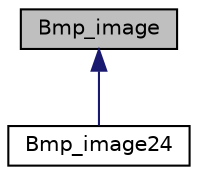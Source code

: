 digraph "Bmp_image"
{
  edge [fontname="Helvetica",fontsize="10",labelfontname="Helvetica",labelfontsize="10"];
  node [fontname="Helvetica",fontsize="10",shape=record];
  Node1 [label="Bmp_image",height=0.2,width=0.4,color="black", fillcolor="grey75", style="filled", fontcolor="black"];
  Node1 -> Node2 [dir="back",color="midnightblue",fontsize="10",style="solid",fontname="Helvetica"];
  Node2 [label="Bmp_image24",height=0.2,width=0.4,color="black", fillcolor="white", style="filled",URL="$classBmp__image24.html",tooltip="Bmp_image implementation for 24-bitcount images. "];
}
